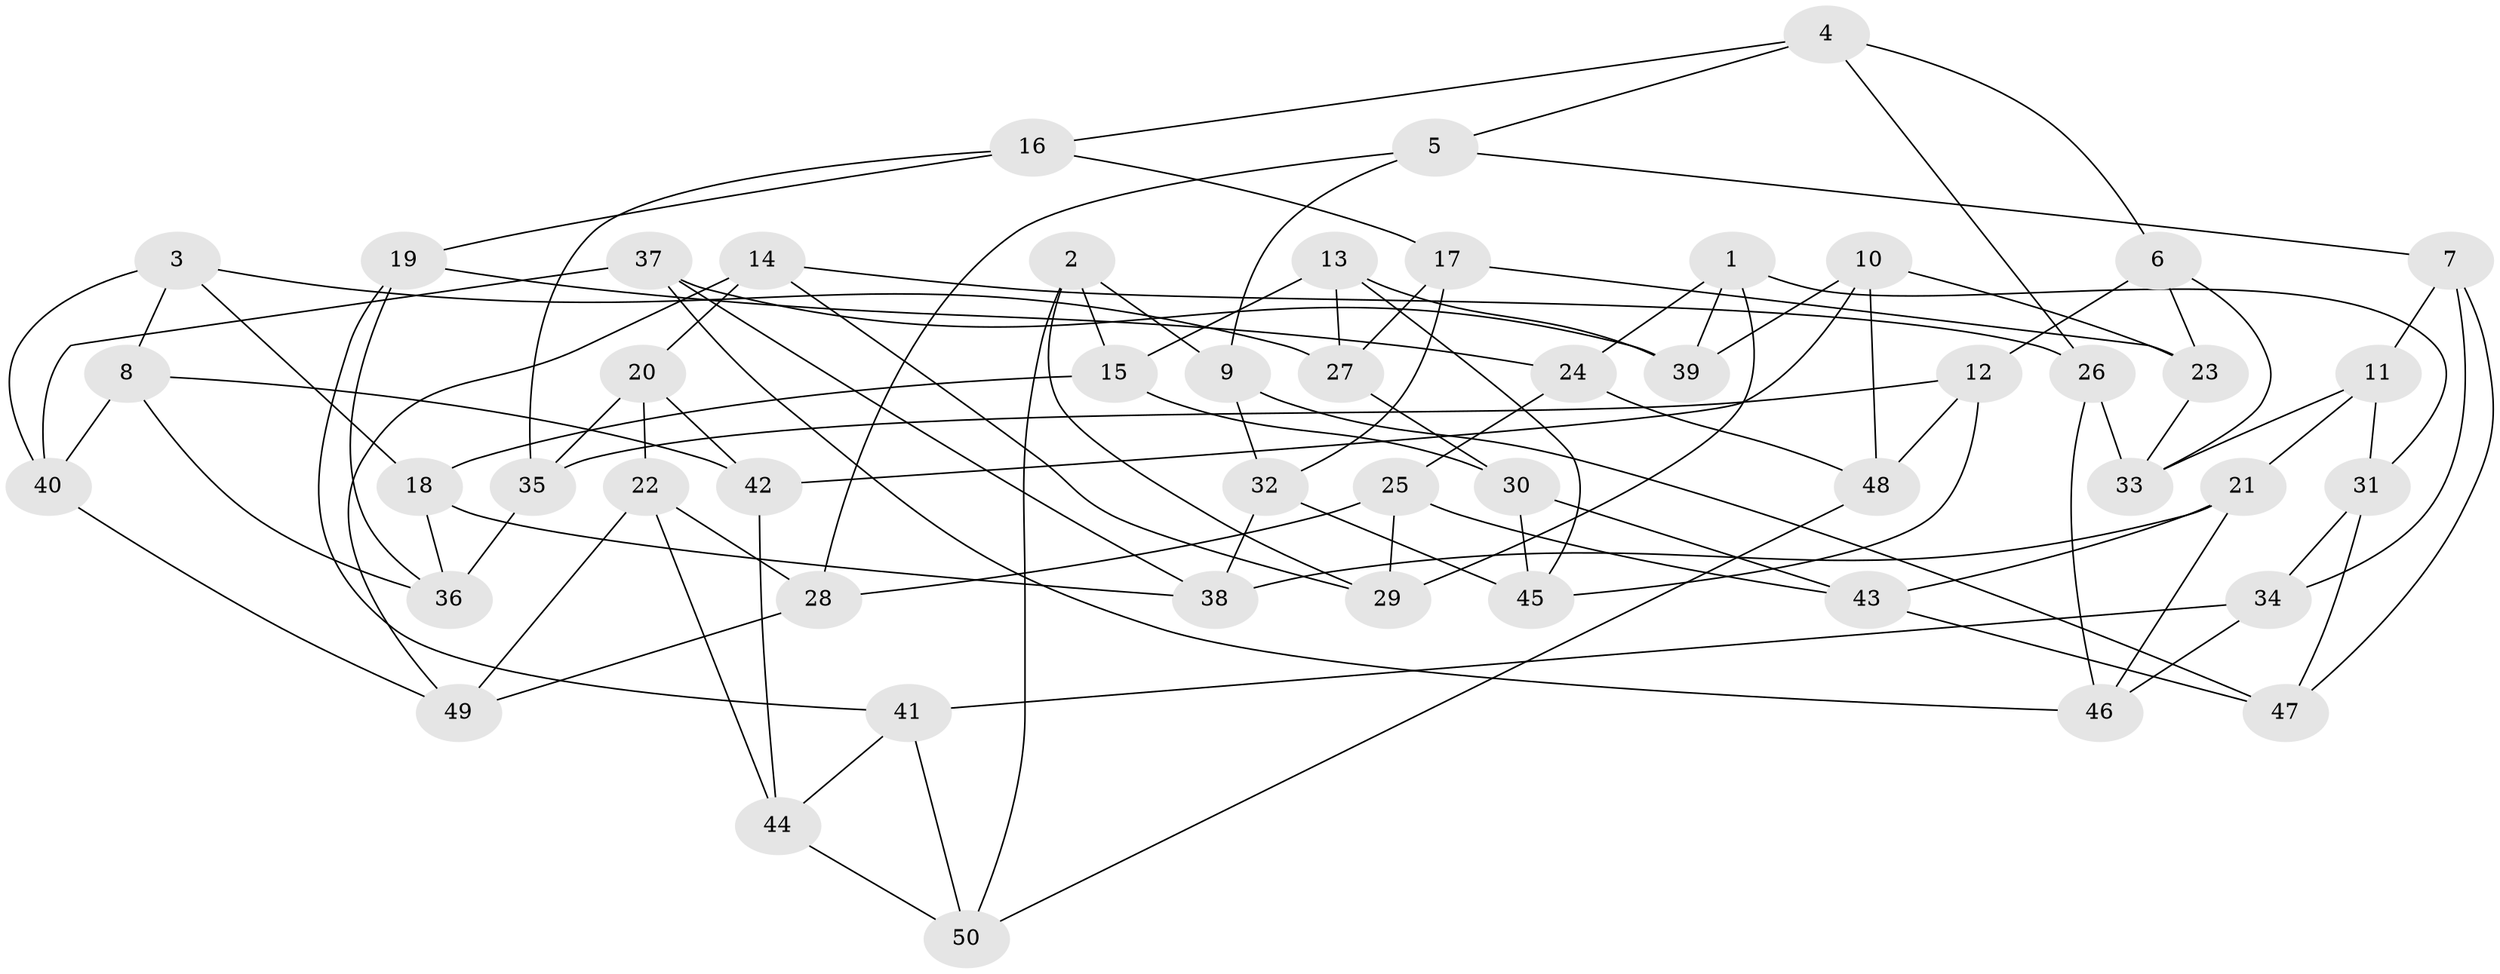 // Generated by graph-tools (version 1.1) at 2025/56/03/09/25 04:56:49]
// undirected, 50 vertices, 100 edges
graph export_dot {
graph [start="1"]
  node [color=gray90,style=filled];
  1;
  2;
  3;
  4;
  5;
  6;
  7;
  8;
  9;
  10;
  11;
  12;
  13;
  14;
  15;
  16;
  17;
  18;
  19;
  20;
  21;
  22;
  23;
  24;
  25;
  26;
  27;
  28;
  29;
  30;
  31;
  32;
  33;
  34;
  35;
  36;
  37;
  38;
  39;
  40;
  41;
  42;
  43;
  44;
  45;
  46;
  47;
  48;
  49;
  50;
  1 -- 39;
  1 -- 24;
  1 -- 31;
  1 -- 29;
  2 -- 9;
  2 -- 15;
  2 -- 50;
  2 -- 29;
  3 -- 18;
  3 -- 27;
  3 -- 40;
  3 -- 8;
  4 -- 6;
  4 -- 16;
  4 -- 5;
  4 -- 26;
  5 -- 7;
  5 -- 28;
  5 -- 9;
  6 -- 12;
  6 -- 23;
  6 -- 33;
  7 -- 47;
  7 -- 11;
  7 -- 34;
  8 -- 40;
  8 -- 42;
  8 -- 36;
  9 -- 32;
  9 -- 47;
  10 -- 42;
  10 -- 23;
  10 -- 39;
  10 -- 48;
  11 -- 33;
  11 -- 21;
  11 -- 31;
  12 -- 35;
  12 -- 45;
  12 -- 48;
  13 -- 15;
  13 -- 45;
  13 -- 39;
  13 -- 27;
  14 -- 26;
  14 -- 20;
  14 -- 29;
  14 -- 49;
  15 -- 30;
  15 -- 18;
  16 -- 19;
  16 -- 35;
  16 -- 17;
  17 -- 23;
  17 -- 32;
  17 -- 27;
  18 -- 36;
  18 -- 38;
  19 -- 41;
  19 -- 24;
  19 -- 36;
  20 -- 42;
  20 -- 22;
  20 -- 35;
  21 -- 46;
  21 -- 43;
  21 -- 38;
  22 -- 44;
  22 -- 28;
  22 -- 49;
  23 -- 33;
  24 -- 25;
  24 -- 48;
  25 -- 28;
  25 -- 43;
  25 -- 29;
  26 -- 33;
  26 -- 46;
  27 -- 30;
  28 -- 49;
  30 -- 43;
  30 -- 45;
  31 -- 47;
  31 -- 34;
  32 -- 45;
  32 -- 38;
  34 -- 46;
  34 -- 41;
  35 -- 36;
  37 -- 38;
  37 -- 46;
  37 -- 39;
  37 -- 40;
  40 -- 49;
  41 -- 44;
  41 -- 50;
  42 -- 44;
  43 -- 47;
  44 -- 50;
  48 -- 50;
}
